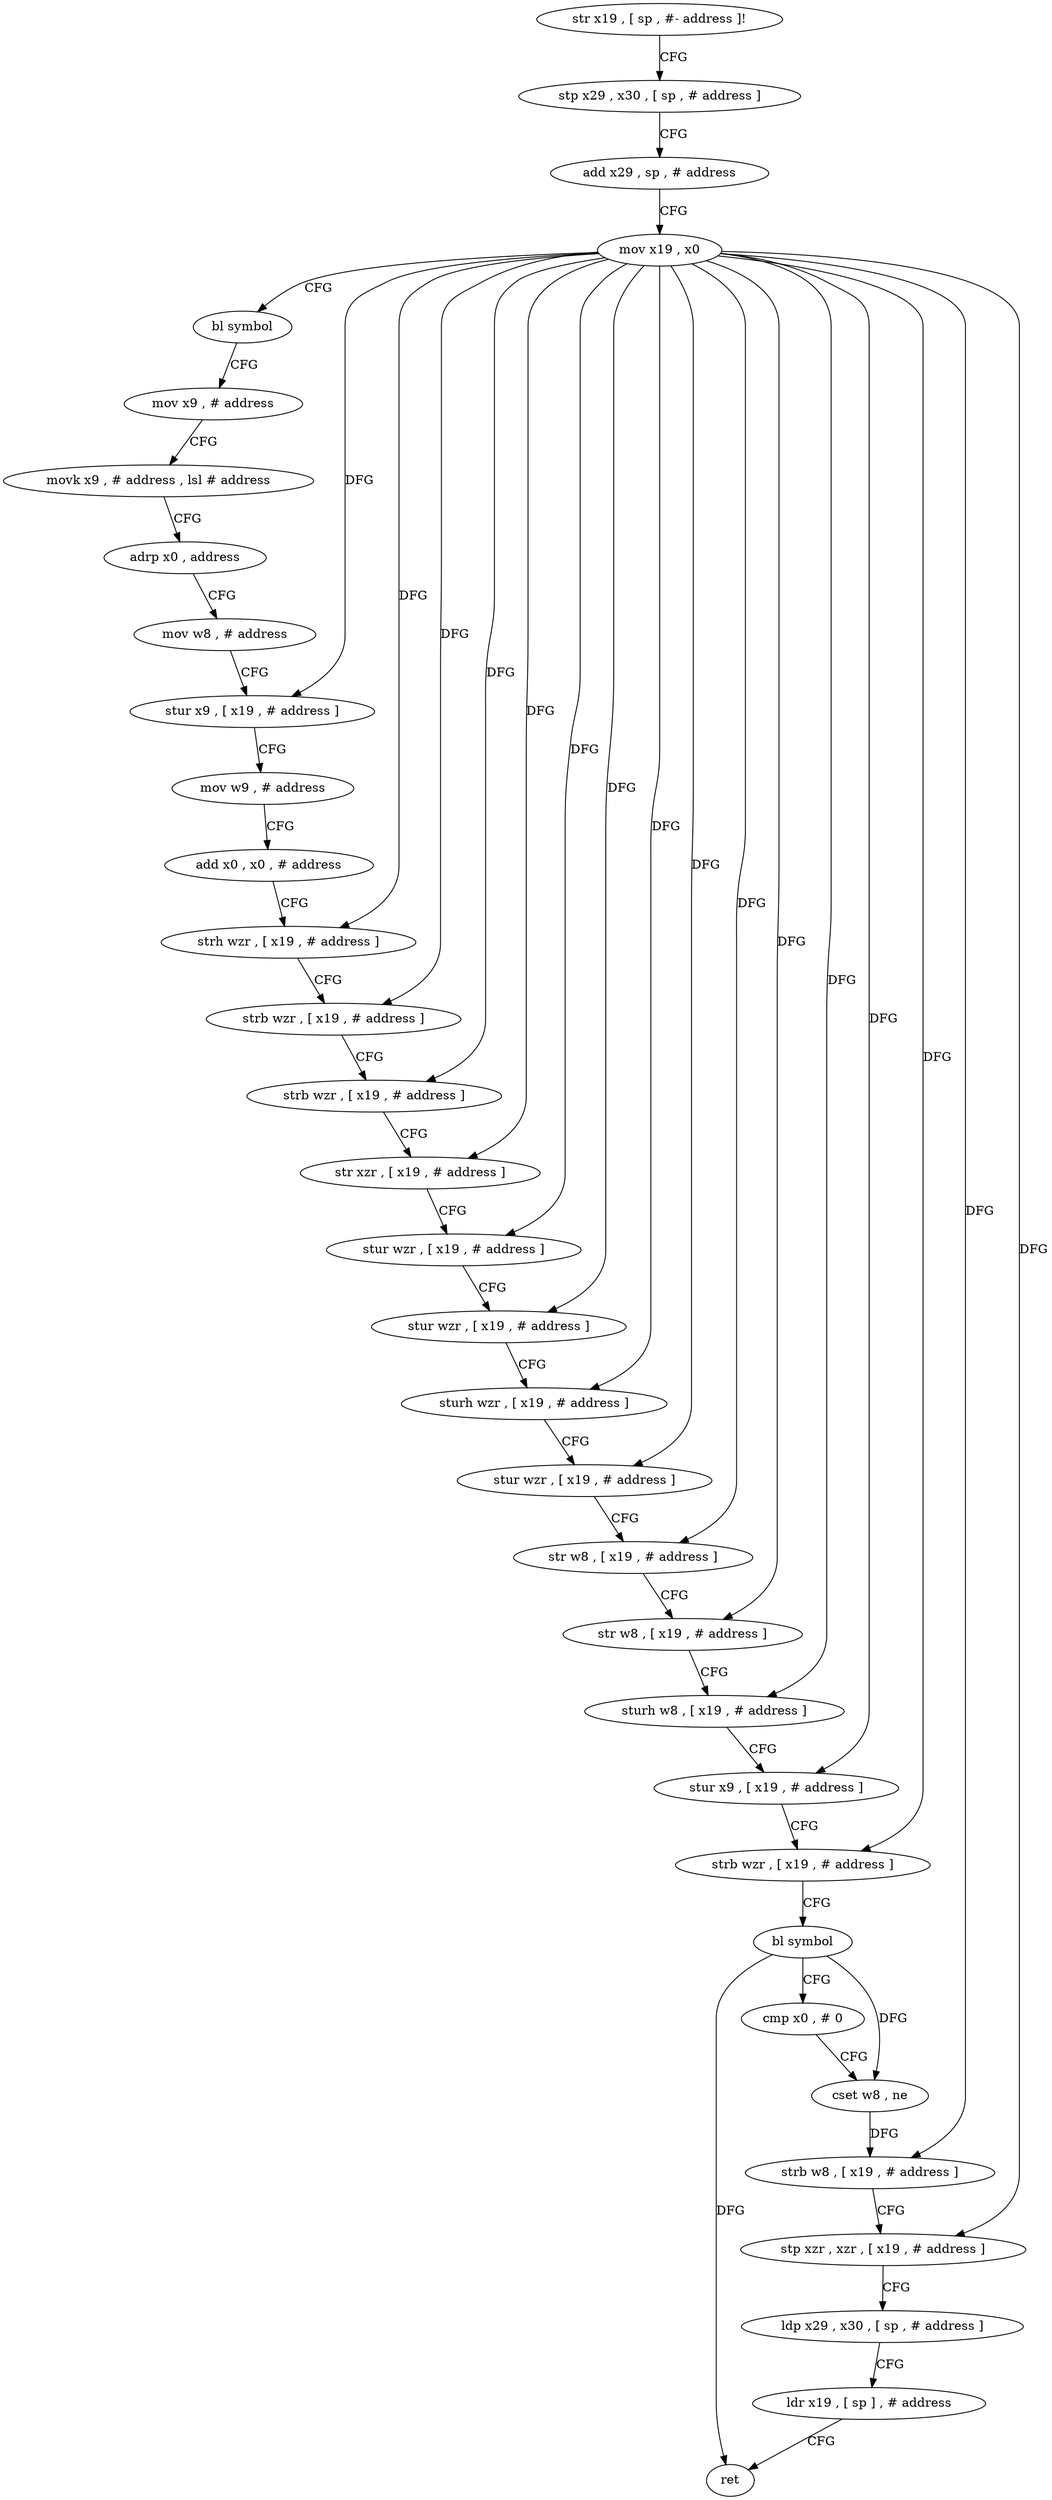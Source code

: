 digraph "func" {
"4207308" [label = "str x19 , [ sp , #- address ]!" ]
"4207312" [label = "stp x29 , x30 , [ sp , # address ]" ]
"4207316" [label = "add x29 , sp , # address" ]
"4207320" [label = "mov x19 , x0" ]
"4207324" [label = "bl symbol" ]
"4207328" [label = "mov x9 , # address" ]
"4207332" [label = "movk x9 , # address , lsl # address" ]
"4207336" [label = "adrp x0 , address" ]
"4207340" [label = "mov w8 , # address" ]
"4207344" [label = "stur x9 , [ x19 , # address ]" ]
"4207348" [label = "mov w9 , # address" ]
"4207352" [label = "add x0 , x0 , # address" ]
"4207356" [label = "strh wzr , [ x19 , # address ]" ]
"4207360" [label = "strb wzr , [ x19 , # address ]" ]
"4207364" [label = "strb wzr , [ x19 , # address ]" ]
"4207368" [label = "str xzr , [ x19 , # address ]" ]
"4207372" [label = "stur wzr , [ x19 , # address ]" ]
"4207376" [label = "stur wzr , [ x19 , # address ]" ]
"4207380" [label = "sturh wzr , [ x19 , # address ]" ]
"4207384" [label = "stur wzr , [ x19 , # address ]" ]
"4207388" [label = "str w8 , [ x19 , # address ]" ]
"4207392" [label = "str w8 , [ x19 , # address ]" ]
"4207396" [label = "sturh w8 , [ x19 , # address ]" ]
"4207400" [label = "stur x9 , [ x19 , # address ]" ]
"4207404" [label = "strb wzr , [ x19 , # address ]" ]
"4207408" [label = "bl symbol" ]
"4207412" [label = "cmp x0 , # 0" ]
"4207416" [label = "cset w8 , ne" ]
"4207420" [label = "strb w8 , [ x19 , # address ]" ]
"4207424" [label = "stp xzr , xzr , [ x19 , # address ]" ]
"4207428" [label = "ldp x29 , x30 , [ sp , # address ]" ]
"4207432" [label = "ldr x19 , [ sp ] , # address" ]
"4207436" [label = "ret" ]
"4207308" -> "4207312" [ label = "CFG" ]
"4207312" -> "4207316" [ label = "CFG" ]
"4207316" -> "4207320" [ label = "CFG" ]
"4207320" -> "4207324" [ label = "CFG" ]
"4207320" -> "4207344" [ label = "DFG" ]
"4207320" -> "4207356" [ label = "DFG" ]
"4207320" -> "4207360" [ label = "DFG" ]
"4207320" -> "4207364" [ label = "DFG" ]
"4207320" -> "4207368" [ label = "DFG" ]
"4207320" -> "4207372" [ label = "DFG" ]
"4207320" -> "4207376" [ label = "DFG" ]
"4207320" -> "4207380" [ label = "DFG" ]
"4207320" -> "4207384" [ label = "DFG" ]
"4207320" -> "4207388" [ label = "DFG" ]
"4207320" -> "4207392" [ label = "DFG" ]
"4207320" -> "4207396" [ label = "DFG" ]
"4207320" -> "4207400" [ label = "DFG" ]
"4207320" -> "4207404" [ label = "DFG" ]
"4207320" -> "4207420" [ label = "DFG" ]
"4207320" -> "4207424" [ label = "DFG" ]
"4207324" -> "4207328" [ label = "CFG" ]
"4207328" -> "4207332" [ label = "CFG" ]
"4207332" -> "4207336" [ label = "CFG" ]
"4207336" -> "4207340" [ label = "CFG" ]
"4207340" -> "4207344" [ label = "CFG" ]
"4207344" -> "4207348" [ label = "CFG" ]
"4207348" -> "4207352" [ label = "CFG" ]
"4207352" -> "4207356" [ label = "CFG" ]
"4207356" -> "4207360" [ label = "CFG" ]
"4207360" -> "4207364" [ label = "CFG" ]
"4207364" -> "4207368" [ label = "CFG" ]
"4207368" -> "4207372" [ label = "CFG" ]
"4207372" -> "4207376" [ label = "CFG" ]
"4207376" -> "4207380" [ label = "CFG" ]
"4207380" -> "4207384" [ label = "CFG" ]
"4207384" -> "4207388" [ label = "CFG" ]
"4207388" -> "4207392" [ label = "CFG" ]
"4207392" -> "4207396" [ label = "CFG" ]
"4207396" -> "4207400" [ label = "CFG" ]
"4207400" -> "4207404" [ label = "CFG" ]
"4207404" -> "4207408" [ label = "CFG" ]
"4207408" -> "4207412" [ label = "CFG" ]
"4207408" -> "4207416" [ label = "DFG" ]
"4207408" -> "4207436" [ label = "DFG" ]
"4207412" -> "4207416" [ label = "CFG" ]
"4207416" -> "4207420" [ label = "DFG" ]
"4207420" -> "4207424" [ label = "CFG" ]
"4207424" -> "4207428" [ label = "CFG" ]
"4207428" -> "4207432" [ label = "CFG" ]
"4207432" -> "4207436" [ label = "CFG" ]
}

